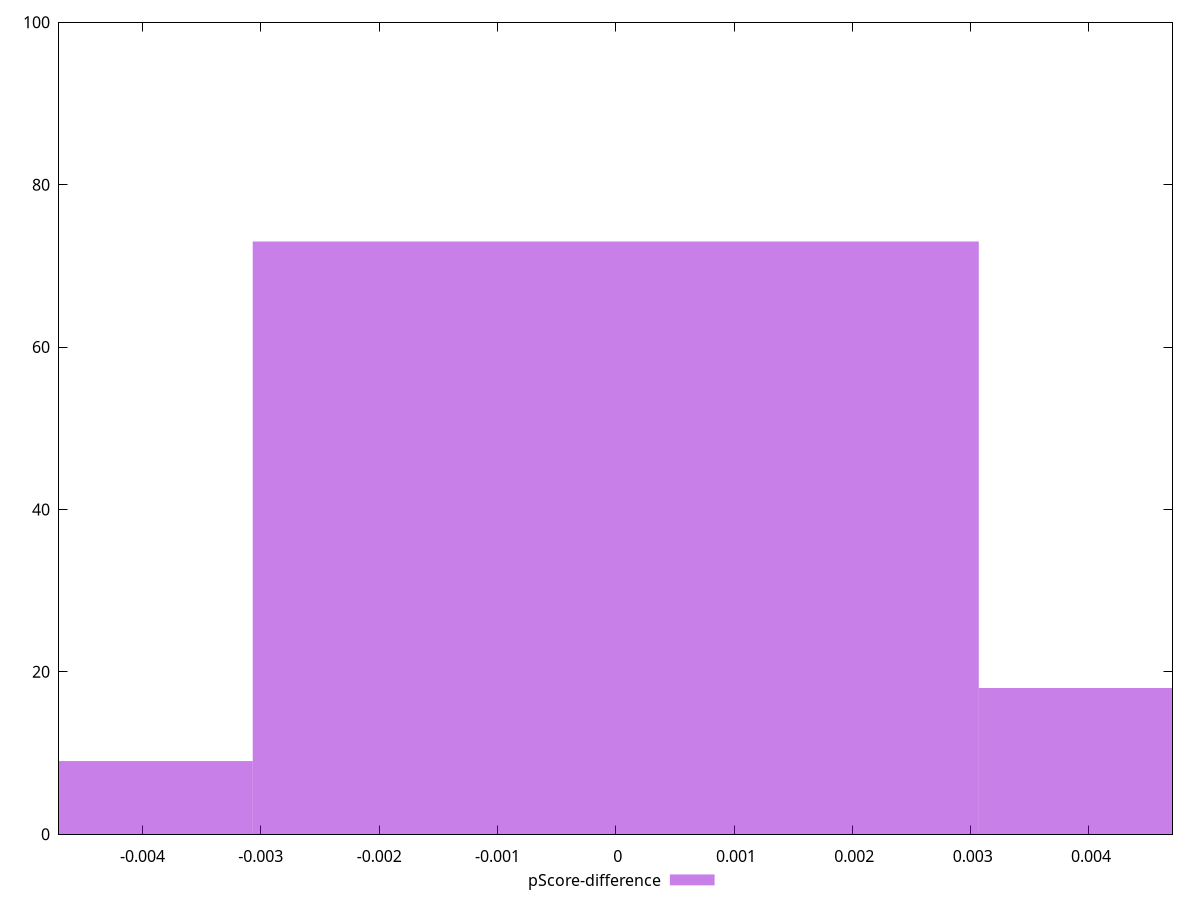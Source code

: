 reset

$pScoreDifference <<EOF
0 73
-0.0061371578952871065 9
0.0061371578952871065 18
EOF

set key outside below
set boxwidth 0.0061371578952871065
set xrange [-0.004705882352941171:0.004705882352941171]
set yrange [0:100]
set trange [0:100]
set style fill transparent solid 0.5 noborder
set terminal svg size 640, 490 enhanced background rgb 'white'
set output "report_00019_2021-02-10T18-14-37.922Z//uses-text-compression/samples/pages+cached+noadtech+nomedia/pScore-difference/histogram.svg"

plot $pScoreDifference title "pScore-difference" with boxes

reset
